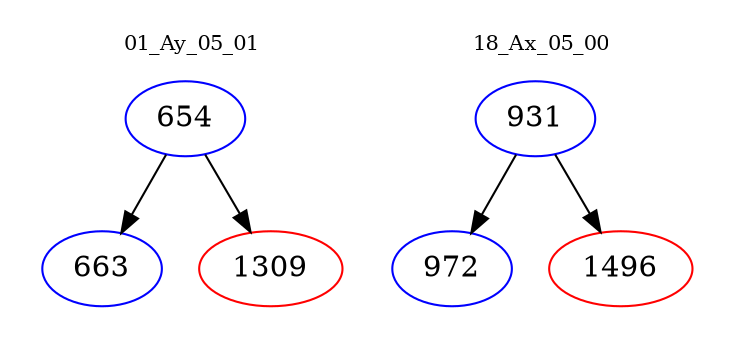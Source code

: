 digraph{
subgraph cluster_0 {
color = white
label = "01_Ay_05_01";
fontsize=10;
T0_654 [label="654", color="blue"]
T0_654 -> T0_663 [color="black"]
T0_663 [label="663", color="blue"]
T0_654 -> T0_1309 [color="black"]
T0_1309 [label="1309", color="red"]
}
subgraph cluster_1 {
color = white
label = "18_Ax_05_00";
fontsize=10;
T1_931 [label="931", color="blue"]
T1_931 -> T1_972 [color="black"]
T1_972 [label="972", color="blue"]
T1_931 -> T1_1496 [color="black"]
T1_1496 [label="1496", color="red"]
}
}

